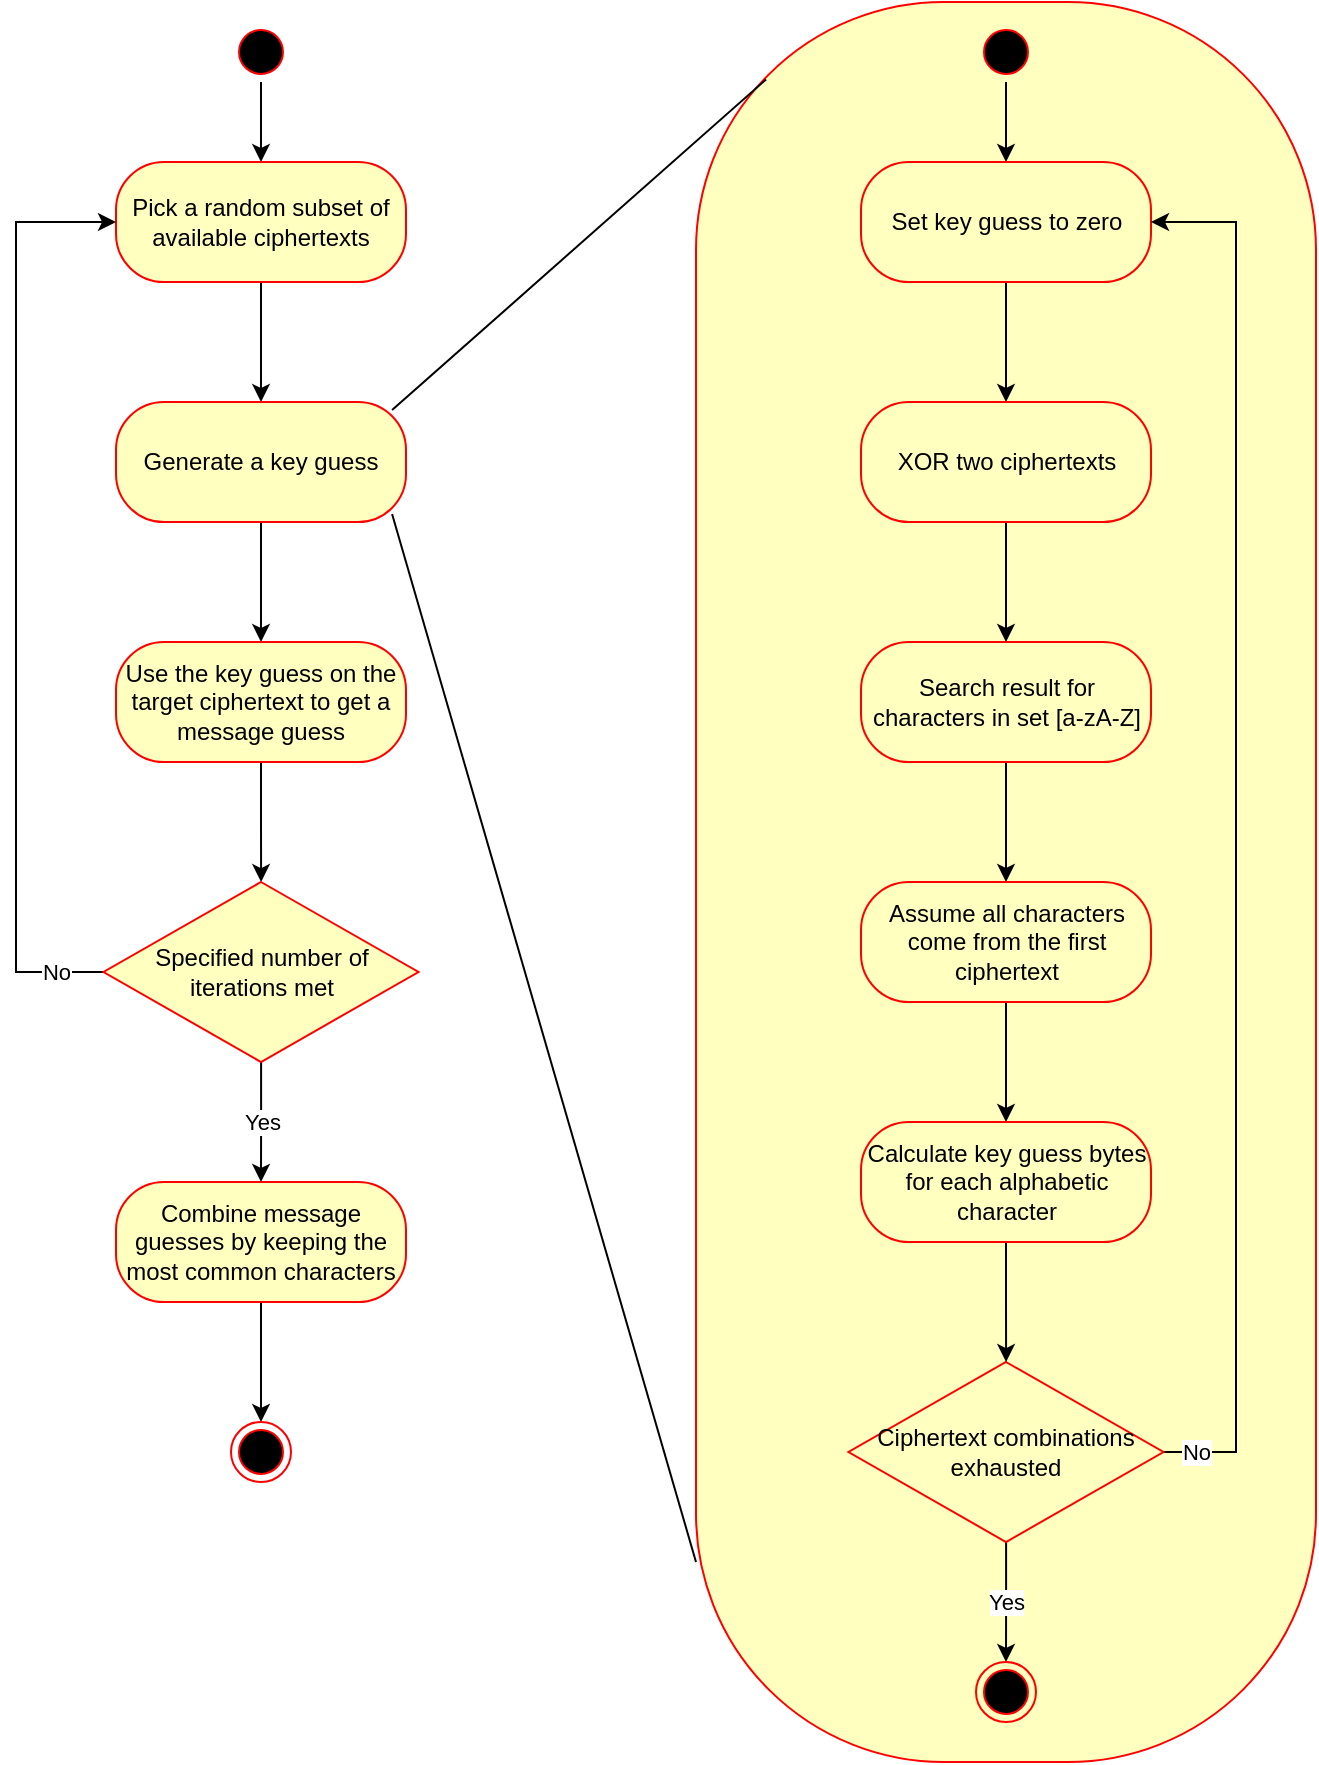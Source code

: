<mxfile version="13.10.0" type="embed">
    <diagram id="C5RBs43oDa-KdzZeNtuy" name="Page-1">
        <mxGraphModel dx="310" dy="560" grid="1" gridSize="10" guides="1" tooltips="1" connect="1" arrows="1" fold="1" page="1" pageScale="1" pageWidth="827" pageHeight="1169" math="0" shadow="0">
            <root>
                <mxCell id="WIyWlLk6GJQsqaUBKTNV-0"/>
                <mxCell id="WIyWlLk6GJQsqaUBKTNV-1" parent="WIyWlLk6GJQsqaUBKTNV-0"/>
                <mxCell id="vwQadeQl5fEoD1WrZjMY-53" value="" style="rounded=1;whiteSpace=wrap;html=1;arcSize=40;fontColor=#000000;fillColor=#ffffc0;strokeColor=#ff0000;" parent="WIyWlLk6GJQsqaUBKTNV-1" vertex="1">
                    <mxGeometry x="370" y="40" width="310" height="880" as="geometry"/>
                </mxCell>
                <mxCell id="vwQadeQl5fEoD1WrZjMY-11" value="" style="edgeStyle=orthogonalEdgeStyle;rounded=0;orthogonalLoop=1;jettySize=auto;html=1;" parent="WIyWlLk6GJQsqaUBKTNV-1" source="vwQadeQl5fEoD1WrZjMY-5" target="vwQadeQl5fEoD1WrZjMY-7" edge="1">
                    <mxGeometry relative="1" as="geometry"/>
                </mxCell>
                <mxCell id="vwQadeQl5fEoD1WrZjMY-5" value="" style="ellipse;html=1;shape=startState;fillColor=#000000;strokeColor=#ff0000;" parent="WIyWlLk6GJQsqaUBKTNV-1" vertex="1">
                    <mxGeometry x="137.5" y="50" width="30" height="30" as="geometry"/>
                </mxCell>
                <mxCell id="vwQadeQl5fEoD1WrZjMY-12" value="" style="edgeStyle=orthogonalEdgeStyle;rounded=0;orthogonalLoop=1;jettySize=auto;html=1;" parent="WIyWlLk6GJQsqaUBKTNV-1" source="vwQadeQl5fEoD1WrZjMY-7" target="vwQadeQl5fEoD1WrZjMY-9" edge="1">
                    <mxGeometry relative="1" as="geometry"/>
                </mxCell>
                <mxCell id="vwQadeQl5fEoD1WrZjMY-7" value="Pick a random subset of available ciphertexts" style="rounded=1;whiteSpace=wrap;html=1;arcSize=40;fontColor=#000000;fillColor=#ffffc0;strokeColor=#ff0000;" parent="WIyWlLk6GJQsqaUBKTNV-1" vertex="1">
                    <mxGeometry x="80" y="120" width="145" height="60" as="geometry"/>
                </mxCell>
                <mxCell id="vwQadeQl5fEoD1WrZjMY-13" value="" style="edgeStyle=orthogonalEdgeStyle;rounded=0;orthogonalLoop=1;jettySize=auto;html=1;" parent="WIyWlLk6GJQsqaUBKTNV-1" source="vwQadeQl5fEoD1WrZjMY-9" target="vwQadeQl5fEoD1WrZjMY-10" edge="1">
                    <mxGeometry relative="1" as="geometry"/>
                </mxCell>
                <mxCell id="vwQadeQl5fEoD1WrZjMY-9" value="Generate a key guess" style="rounded=1;whiteSpace=wrap;html=1;arcSize=40;fontColor=#000000;fillColor=#ffffc0;strokeColor=#ff0000;" parent="WIyWlLk6GJQsqaUBKTNV-1" vertex="1">
                    <mxGeometry x="80" y="240" width="145" height="60" as="geometry"/>
                </mxCell>
                <mxCell id="vwQadeQl5fEoD1WrZjMY-18" value="" style="edgeStyle=orthogonalEdgeStyle;rounded=0;orthogonalLoop=1;jettySize=auto;html=1;" parent="WIyWlLk6GJQsqaUBKTNV-1" source="vwQadeQl5fEoD1WrZjMY-10" target="vwQadeQl5fEoD1WrZjMY-15" edge="1">
                    <mxGeometry relative="1" as="geometry"/>
                </mxCell>
                <mxCell id="vwQadeQl5fEoD1WrZjMY-10" value="Use the key guess on the target ciphertext to get a message guess" style="rounded=1;whiteSpace=wrap;html=1;arcSize=40;fontColor=#000000;fillColor=#ffffc0;strokeColor=#ff0000;" parent="WIyWlLk6GJQsqaUBKTNV-1" vertex="1">
                    <mxGeometry x="80" y="360" width="145" height="60" as="geometry"/>
                </mxCell>
                <mxCell id="vwQadeQl5fEoD1WrZjMY-25" value="" style="edgeStyle=orthogonalEdgeStyle;rounded=0;orthogonalLoop=1;jettySize=auto;html=1;" parent="WIyWlLk6GJQsqaUBKTNV-1" source="vwQadeQl5fEoD1WrZjMY-14" target="vwQadeQl5fEoD1WrZjMY-23" edge="1">
                    <mxGeometry relative="1" as="geometry"/>
                </mxCell>
                <mxCell id="vwQadeQl5fEoD1WrZjMY-14" value="Combine message guesses by keeping the most common characters" style="rounded=1;whiteSpace=wrap;html=1;arcSize=40;fontColor=#000000;fillColor=#ffffc0;strokeColor=#ff0000;" parent="WIyWlLk6GJQsqaUBKTNV-1" vertex="1">
                    <mxGeometry x="80" y="630" width="145" height="60" as="geometry"/>
                </mxCell>
                <mxCell id="vwQadeQl5fEoD1WrZjMY-24" value="Yes" style="edgeStyle=orthogonalEdgeStyle;rounded=0;orthogonalLoop=1;jettySize=auto;html=1;" parent="WIyWlLk6GJQsqaUBKTNV-1" source="vwQadeQl5fEoD1WrZjMY-15" target="vwQadeQl5fEoD1WrZjMY-14" edge="1">
                    <mxGeometry relative="1" as="geometry"/>
                </mxCell>
                <mxCell id="vwQadeQl5fEoD1WrZjMY-57" value="No" style="edgeStyle=orthogonalEdgeStyle;rounded=0;orthogonalLoop=1;jettySize=auto;html=1;exitX=0;exitY=0.5;exitDx=0;exitDy=0;entryX=0;entryY=0.5;entryDx=0;entryDy=0;" parent="WIyWlLk6GJQsqaUBKTNV-1" source="vwQadeQl5fEoD1WrZjMY-15" target="vwQadeQl5fEoD1WrZjMY-7" edge="1">
                    <mxGeometry x="-0.899" relative="1" as="geometry">
                        <Array as="points">
                            <mxPoint x="30" y="525"/>
                            <mxPoint x="30" y="150"/>
                        </Array>
                        <mxPoint as="offset"/>
                    </mxGeometry>
                </mxCell>
                <mxCell id="vwQadeQl5fEoD1WrZjMY-15" value="Specified number of iterations met" style="rhombus;whiteSpace=wrap;html=1;fillColor=#ffffc0;strokeColor=#ff0000;" parent="WIyWlLk6GJQsqaUBKTNV-1" vertex="1">
                    <mxGeometry x="73.75" y="480" width="157.5" height="90" as="geometry"/>
                </mxCell>
                <mxCell id="vwQadeQl5fEoD1WrZjMY-23" value="" style="ellipse;html=1;shape=endState;fillColor=#000000;strokeColor=#ff0000;" parent="WIyWlLk6GJQsqaUBKTNV-1" vertex="1">
                    <mxGeometry x="137.5" y="750" width="30" height="30" as="geometry"/>
                </mxCell>
                <mxCell id="vwQadeQl5fEoD1WrZjMY-37" value="" style="edgeStyle=orthogonalEdgeStyle;rounded=0;orthogonalLoop=1;jettySize=auto;html=1;" parent="WIyWlLk6GJQsqaUBKTNV-1" source="vwQadeQl5fEoD1WrZjMY-26" target="vwQadeQl5fEoD1WrZjMY-30" edge="1">
                    <mxGeometry relative="1" as="geometry"/>
                </mxCell>
                <mxCell id="vwQadeQl5fEoD1WrZjMY-26" value="" style="ellipse;html=1;shape=startState;fillColor=#000000;strokeColor=#ff0000;" parent="WIyWlLk6GJQsqaUBKTNV-1" vertex="1">
                    <mxGeometry x="510" y="50" width="30" height="30" as="geometry"/>
                </mxCell>
                <mxCell id="vwQadeQl5fEoD1WrZjMY-36" value="" style="edgeStyle=orthogonalEdgeStyle;rounded=0;orthogonalLoop=1;jettySize=auto;html=1;" parent="WIyWlLk6GJQsqaUBKTNV-1" source="vwQadeQl5fEoD1WrZjMY-30" target="vwQadeQl5fEoD1WrZjMY-35" edge="1">
                    <mxGeometry relative="1" as="geometry"/>
                </mxCell>
                <mxCell id="vwQadeQl5fEoD1WrZjMY-30" value="Set key guess to zero" style="rounded=1;whiteSpace=wrap;html=1;arcSize=40;fontColor=#000000;fillColor=#ffffc0;strokeColor=#ff0000;" parent="WIyWlLk6GJQsqaUBKTNV-1" vertex="1">
                    <mxGeometry x="452.5" y="120" width="145" height="60" as="geometry"/>
                </mxCell>
                <mxCell id="vwQadeQl5fEoD1WrZjMY-41" value="" style="edgeStyle=orthogonalEdgeStyle;rounded=0;orthogonalLoop=1;jettySize=auto;html=1;" parent="WIyWlLk6GJQsqaUBKTNV-1" source="vwQadeQl5fEoD1WrZjMY-31" target="vwQadeQl5fEoD1WrZjMY-39" edge="1">
                    <mxGeometry relative="1" as="geometry"/>
                </mxCell>
                <mxCell id="vwQadeQl5fEoD1WrZjMY-31" value="Search result for characters in set [a-zA-Z]" style="rounded=1;whiteSpace=wrap;html=1;arcSize=40;fontColor=#000000;fillColor=#ffffc0;strokeColor=#ff0000;" parent="WIyWlLk6GJQsqaUBKTNV-1" vertex="1">
                    <mxGeometry x="452.5" y="360" width="145" height="60" as="geometry"/>
                </mxCell>
                <mxCell id="vwQadeQl5fEoD1WrZjMY-48" value="No" style="edgeStyle=orthogonalEdgeStyle;rounded=0;orthogonalLoop=1;jettySize=auto;html=1;entryX=1;entryY=0.5;entryDx=0;entryDy=0;" parent="WIyWlLk6GJQsqaUBKTNV-1" source="vwQadeQl5fEoD1WrZjMY-32" target="vwQadeQl5fEoD1WrZjMY-30" edge="1">
                    <mxGeometry x="-0.953" relative="1" as="geometry">
                        <mxPoint x="702.5" y="765" as="targetPoint"/>
                        <Array as="points">
                            <mxPoint x="640" y="765"/>
                            <mxPoint x="640" y="150"/>
                        </Array>
                        <mxPoint as="offset"/>
                    </mxGeometry>
                </mxCell>
                <mxCell id="vwQadeQl5fEoD1WrZjMY-52" value="Yes" style="edgeStyle=orthogonalEdgeStyle;rounded=0;orthogonalLoop=1;jettySize=auto;html=1;" parent="WIyWlLk6GJQsqaUBKTNV-1" source="vwQadeQl5fEoD1WrZjMY-32" target="vwQadeQl5fEoD1WrZjMY-51" edge="1">
                    <mxGeometry relative="1" as="geometry"/>
                </mxCell>
                <mxCell id="vwQadeQl5fEoD1WrZjMY-32" value="Ciphertext combinations exhausted" style="rhombus;whiteSpace=wrap;html=1;fillColor=#ffffc0;strokeColor=#ff0000;" parent="WIyWlLk6GJQsqaUBKTNV-1" vertex="1">
                    <mxGeometry x="446.25" y="720" width="157.5" height="90" as="geometry"/>
                </mxCell>
                <mxCell id="vwQadeQl5fEoD1WrZjMY-38" value="" style="edgeStyle=orthogonalEdgeStyle;rounded=0;orthogonalLoop=1;jettySize=auto;html=1;" parent="WIyWlLk6GJQsqaUBKTNV-1" source="vwQadeQl5fEoD1WrZjMY-35" target="vwQadeQl5fEoD1WrZjMY-31" edge="1">
                    <mxGeometry relative="1" as="geometry"/>
                </mxCell>
                <mxCell id="vwQadeQl5fEoD1WrZjMY-35" value="XOR two ciphertexts" style="rounded=1;whiteSpace=wrap;html=1;arcSize=40;fontColor=#000000;fillColor=#ffffc0;strokeColor=#ff0000;" parent="WIyWlLk6GJQsqaUBKTNV-1" vertex="1">
                    <mxGeometry x="452.5" y="240" width="145" height="60" as="geometry"/>
                </mxCell>
                <mxCell id="vwQadeQl5fEoD1WrZjMY-45" value="" style="edgeStyle=orthogonalEdgeStyle;rounded=0;orthogonalLoop=1;jettySize=auto;html=1;" parent="WIyWlLk6GJQsqaUBKTNV-1" source="vwQadeQl5fEoD1WrZjMY-39" target="vwQadeQl5fEoD1WrZjMY-44" edge="1">
                    <mxGeometry relative="1" as="geometry"/>
                </mxCell>
                <mxCell id="vwQadeQl5fEoD1WrZjMY-39" value="Assume all characters come from the first ciphertext" style="rounded=1;whiteSpace=wrap;html=1;arcSize=40;fontColor=#000000;fillColor=#ffffc0;strokeColor=#ff0000;" parent="WIyWlLk6GJQsqaUBKTNV-1" vertex="1">
                    <mxGeometry x="452.5" y="480" width="145" height="60" as="geometry"/>
                </mxCell>
                <mxCell id="vwQadeQl5fEoD1WrZjMY-46" value="" style="edgeStyle=orthogonalEdgeStyle;rounded=0;orthogonalLoop=1;jettySize=auto;html=1;" parent="WIyWlLk6GJQsqaUBKTNV-1" source="vwQadeQl5fEoD1WrZjMY-44" target="vwQadeQl5fEoD1WrZjMY-32" edge="1">
                    <mxGeometry relative="1" as="geometry"/>
                </mxCell>
                <mxCell id="vwQadeQl5fEoD1WrZjMY-44" value="Calculate key guess bytes for each alphabetic character" style="rounded=1;whiteSpace=wrap;html=1;arcSize=40;fontColor=#000000;fillColor=#ffffc0;strokeColor=#ff0000;" parent="WIyWlLk6GJQsqaUBKTNV-1" vertex="1">
                    <mxGeometry x="452.5" y="600" width="145" height="60" as="geometry"/>
                </mxCell>
                <mxCell id="vwQadeQl5fEoD1WrZjMY-51" value="" style="ellipse;html=1;shape=endState;fillColor=#000000;strokeColor=#ff0000;" parent="WIyWlLk6GJQsqaUBKTNV-1" vertex="1">
                    <mxGeometry x="510" y="870" width="30" height="30" as="geometry"/>
                </mxCell>
                <mxCell id="vwQadeQl5fEoD1WrZjMY-55" value="" style="endArrow=none;html=1;exitX=0.952;exitY=0.067;exitDx=0;exitDy=0;entryX=0.113;entryY=0.044;entryDx=0;entryDy=0;entryPerimeter=0;exitPerimeter=0;" parent="WIyWlLk6GJQsqaUBKTNV-1" source="vwQadeQl5fEoD1WrZjMY-9" target="vwQadeQl5fEoD1WrZjMY-53" edge="1">
                    <mxGeometry width="50" height="50" relative="1" as="geometry">
                        <mxPoint x="300" y="120" as="sourcePoint"/>
                        <mxPoint x="350" y="70" as="targetPoint"/>
                    </mxGeometry>
                </mxCell>
                <mxCell id="vwQadeQl5fEoD1WrZjMY-56" value="" style="endArrow=none;html=1;entryX=0.952;entryY=0.933;entryDx=0;entryDy=0;entryPerimeter=0;" parent="WIyWlLk6GJQsqaUBKTNV-1" target="vwQadeQl5fEoD1WrZjMY-9" edge="1">
                    <mxGeometry width="50" height="50" relative="1" as="geometry">
                        <mxPoint x="370" y="820" as="sourcePoint"/>
                        <mxPoint x="336.99" y="660" as="targetPoint"/>
                    </mxGeometry>
                </mxCell>
            </root>
        </mxGraphModel>
    </diagram>
</mxfile>
